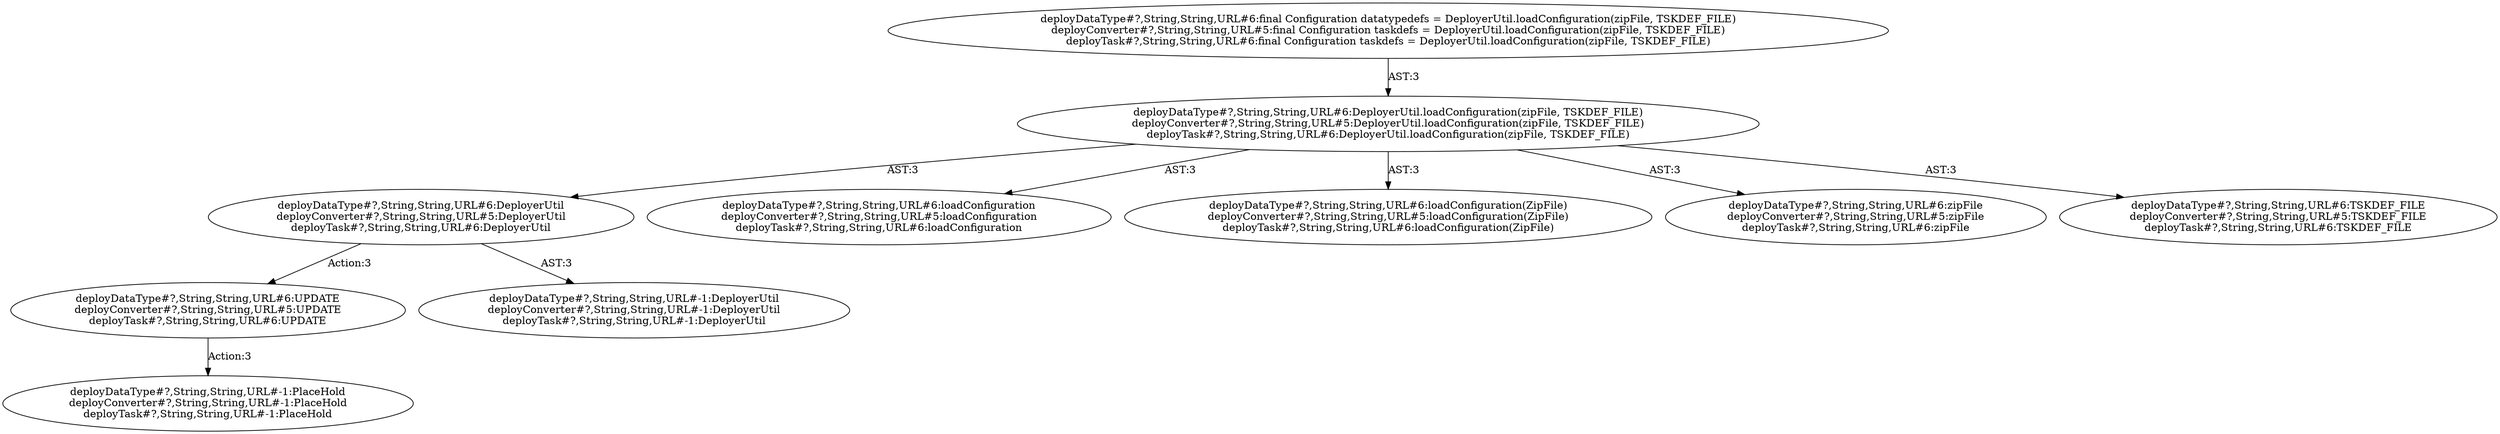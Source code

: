 digraph "Pattern" {
0 [label="deployDataType#?,String,String,URL#6:UPDATE
deployConverter#?,String,String,URL#5:UPDATE
deployTask#?,String,String,URL#6:UPDATE" shape=ellipse]
1 [label="deployDataType#?,String,String,URL#6:DeployerUtil
deployConverter#?,String,String,URL#5:DeployerUtil
deployTask#?,String,String,URL#6:DeployerUtil" shape=ellipse]
2 [label="deployDataType#?,String,String,URL#6:DeployerUtil.loadConfiguration(zipFile, TSKDEF_FILE)
deployConverter#?,String,String,URL#5:DeployerUtil.loadConfiguration(zipFile, TSKDEF_FILE)
deployTask#?,String,String,URL#6:DeployerUtil.loadConfiguration(zipFile, TSKDEF_FILE)" shape=ellipse]
3 [label="deployDataType#?,String,String,URL#6:final Configuration datatypedefs = DeployerUtil.loadConfiguration(zipFile, TSKDEF_FILE)
deployConverter#?,String,String,URL#5:final Configuration taskdefs = DeployerUtil.loadConfiguration(zipFile, TSKDEF_FILE)
deployTask#?,String,String,URL#6:final Configuration taskdefs = DeployerUtil.loadConfiguration(zipFile, TSKDEF_FILE)" shape=ellipse]
4 [label="deployDataType#?,String,String,URL#6:loadConfiguration
deployConverter#?,String,String,URL#5:loadConfiguration
deployTask#?,String,String,URL#6:loadConfiguration" shape=ellipse]
5 [label="deployDataType#?,String,String,URL#6:loadConfiguration(ZipFile)
deployConverter#?,String,String,URL#5:loadConfiguration(ZipFile)
deployTask#?,String,String,URL#6:loadConfiguration(ZipFile)" shape=ellipse]
6 [label="deployDataType#?,String,String,URL#6:zipFile
deployConverter#?,String,String,URL#5:zipFile
deployTask#?,String,String,URL#6:zipFile" shape=ellipse]
7 [label="deployDataType#?,String,String,URL#6:TSKDEF_FILE
deployConverter#?,String,String,URL#5:TSKDEF_FILE
deployTask#?,String,String,URL#6:TSKDEF_FILE" shape=ellipse]
8 [label="deployDataType#?,String,String,URL#-1:DeployerUtil
deployConverter#?,String,String,URL#-1:DeployerUtil
deployTask#?,String,String,URL#-1:DeployerUtil" shape=ellipse]
9 [label="deployDataType#?,String,String,URL#-1:PlaceHold
deployConverter#?,String,String,URL#-1:PlaceHold
deployTask#?,String,String,URL#-1:PlaceHold" shape=ellipse]
0 -> 9 [label="Action:3"];
1 -> 0 [label="Action:3"];
1 -> 8 [label="AST:3"];
2 -> 1 [label="AST:3"];
2 -> 4 [label="AST:3"];
2 -> 5 [label="AST:3"];
2 -> 6 [label="AST:3"];
2 -> 7 [label="AST:3"];
3 -> 2 [label="AST:3"];
}